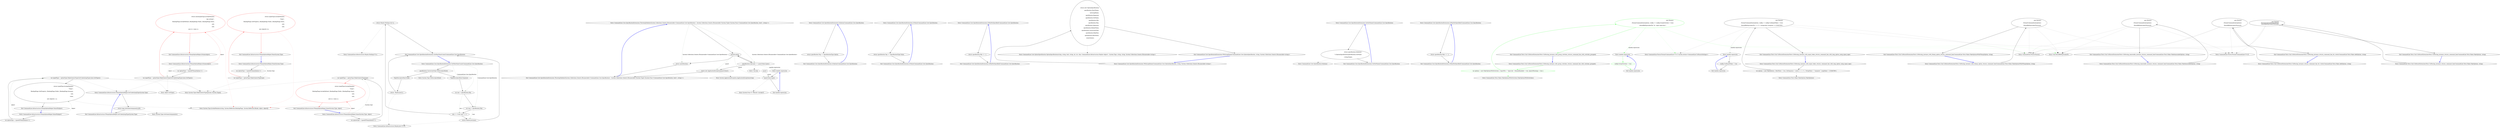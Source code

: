 digraph  {
n0 [label="Entry CommandLine.Infrastructure.FSharpOptionHelper.GetUnderlyingType(System.Type)", span="8-8", cluster="CommandLine.Infrastructure.FSharpOptionHelper.GetUnderlyingType(System.Type)"];
n1 [label="return type.GetGenericArguments()[0];", span="10-10", cluster="CommandLine.Infrastructure.FSharpOptionHelper.GetUnderlyingType(System.Type)"];
n2 [label="Exit CommandLine.Infrastructure.FSharpOptionHelper.GetUnderlyingType(System.Type)", span="8-8", cluster="CommandLine.Infrastructure.FSharpOptionHelper.GetUnderlyingType(System.Type)"];
n3 [label="Entry System.Type.GetGenericArguments()", span="0-0", cluster="System.Type.GetGenericArguments()"];
n4 [label="Entry CommandLine.Infrastructure.FSharpOptionHelper.Some(System.Type, object)", span="13-13", cluster="CommandLine.Infrastructure.FSharpOptionHelper.Some(System.Type, object)"];
n5 [label="var optionType = typeof(FSharpOption<>)", span="15-15", cluster="CommandLine.Infrastructure.FSharpOptionHelper.Some(System.Type, object)"];
n6 [label="var typedType = optionType.MakeGenericType(type)", span="16-16", cluster="CommandLine.Infrastructure.FSharpOptionHelper.Some(System.Type, object)"];
n7 [label="return typedType.InvokeMember(\r\n                ''Some'',\r\n                BindingFlags.InvokeMethod | BindingFlags.Public | BindingFlags.Static,\r\n                null,\r\n                null,\r\n                new [] { value });", span="18-23", cluster="CommandLine.Infrastructure.FSharpOptionHelper.Some(System.Type, object)", color=red, community=2];
n9 [label="Entry System.Type.MakeGenericType(params System.Type[])", span="0-0", cluster="System.Type.MakeGenericType(params System.Type[])"];
n8 [label="Exit CommandLine.Infrastructure.FSharpOptionHelper.Some(System.Type, object)", span="13-13", cluster="CommandLine.Infrastructure.FSharpOptionHelper.Some(System.Type, object)"];
n10 [label="Entry System.Type.InvokeMember(string, System.Reflection.BindingFlags, System.Reflection.Binder, object, object[])", span="0-0", cluster="System.Type.InvokeMember(string, System.Reflection.BindingFlags, System.Reflection.Binder, object, object[])"];
n11 [label="Entry CommandLine.Infrastructure.FSharpOptionHelper.None(System.Type)", span="26-26", cluster="CommandLine.Infrastructure.FSharpOptionHelper.None(System.Type)"];
n12 [label="var optionType = typeof(FSharpOption<>)", span="28-28", cluster="CommandLine.Infrastructure.FSharpOptionHelper.None(System.Type)"];
n13 [label="var typedType = optionType.MakeGenericType(type)", span="29-29", cluster="CommandLine.Infrastructure.FSharpOptionHelper.None(System.Type)"];
n14 [label="return typedType.InvokeMember(\r\n                ''None'',\r\n                BindingFlags.GetProperty | BindingFlags.Public | BindingFlags.Static,\r\n                null,\r\n                null,\r\n                new object[] {});", span="31-36", cluster="CommandLine.Infrastructure.FSharpOptionHelper.None(System.Type)", color=red, community=2];
n15 [label="Exit CommandLine.Infrastructure.FSharpOptionHelper.None(System.Type)", span="26-26", cluster="CommandLine.Infrastructure.FSharpOptionHelper.None(System.Type)"];
n16 [label="Entry CommandLine.Infrastructure.FSharpOptionHelper.ValueOf(object)", span="39-39", cluster="CommandLine.Infrastructure.FSharpOptionHelper.ValueOf(object)"];
n17 [label="var optionType = typeof(FSharpOption<>)", span="41-41", cluster="CommandLine.Infrastructure.FSharpOptionHelper.ValueOf(object)"];
n18 [label="var typedType = optionType.MakeGenericType(GetUnderlyingType(value.GetType()))", span="42-42", cluster="CommandLine.Infrastructure.FSharpOptionHelper.ValueOf(object)"];
n19 [label="return typedType.InvokeMember(\r\n                ''Value'',\r\n                BindingFlags.GetProperty | BindingFlags.Public | BindingFlags.Instance,\r\n                null,\r\n                value,\r\n                new object[] { });", span="44-49", cluster="CommandLine.Infrastructure.FSharpOptionHelper.ValueOf(object)"];
n21 [label="Entry object.GetType()", span="0-0", cluster="object.GetType()"];
n20 [label="Exit CommandLine.Infrastructure.FSharpOptionHelper.ValueOf(object)", span="39-39", cluster="CommandLine.Infrastructure.FSharpOptionHelper.ValueOf(object)"];
n22 [label="Entry CommandLine.Infrastructure.FSharpOptionHelper.IsSome(object)", span="52-52", cluster="CommandLine.Infrastructure.FSharpOptionHelper.IsSome(object)"];
n23 [label="var optionType = typeof(FSharpOption<>)", span="54-54", cluster="CommandLine.Infrastructure.FSharpOptionHelper.IsSome(object)"];
n24 [label="var typedType = optionType.MakeGenericType(GetUnderlyingType(value.GetType()))", span="55-55", cluster="CommandLine.Infrastructure.FSharpOptionHelper.IsSome(object)"];
n25 [label="return (bool)typedType.InvokeMember(\r\n                ''get_IsSome'',\r\n                BindingFlags.InvokeMethod | BindingFlags.Public | BindingFlags.Static,\r\n                null,\r\n                null,\r\n                new [] { value });", span="57-62", cluster="CommandLine.Infrastructure.FSharpOptionHelper.IsSome(object)", color=red, community=1];
n26 [label="Exit CommandLine.Infrastructure.FSharpOptionHelper.IsSome(object)", span="52-52", cluster="CommandLine.Infrastructure.FSharpOptionHelper.IsSome(object)"];
m0_35 [label="Entry CommandLine.Infrastructure.Maybe.Nothing<T>()", span="66-66", cluster="CommandLine.Infrastructure.Maybe.Nothing<T>()", file="ReflectionExtensions.cs"];
m0_10 [label="Entry CommandLine.Core.SpecificationExtensions.ThrowingValidate(System.Collections.Generic.IEnumerable<CommandLine.Core.Specification>, System.Collections.Generic.IEnumerable<System.Tuple<System.Func<CommandLine.Core.Specification, bool>, string>>)", span="38-38", cluster="CommandLine.Core.SpecificationExtensions.ThrowingValidate(System.Collections.Generic.IEnumerable<CommandLine.Core.Specification>, System.Collections.Generic.IEnumerable<System.Tuple<System.Func<CommandLine.Core.Specification, bool>, string>>)", file="ReflectionExtensions.cs"];
m0_11 [label=guardsLookup, span="40-40", cluster="CommandLine.Core.SpecificationExtensions.ThrowingValidate(System.Collections.Generic.IEnumerable<CommandLine.Core.Specification>, System.Collections.Generic.IEnumerable<System.Tuple<System.Func<CommandLine.Core.Specification, bool>, string>>)", file="ReflectionExtensions.cs"];
m0_12 [label="specifications.Any(spec => guard.Item1(spec))", span="42-42", cluster="CommandLine.Core.SpecificationExtensions.ThrowingValidate(System.Collections.Generic.IEnumerable<CommandLine.Core.Specification>, System.Collections.Generic.IEnumerable<System.Tuple<System.Func<CommandLine.Core.Specification, bool>, string>>)", file="ReflectionExtensions.cs"];
m0_14 [label="return specifications;", span="48-48", cluster="CommandLine.Core.SpecificationExtensions.ThrowingValidate(System.Collections.Generic.IEnumerable<CommandLine.Core.Specification>, System.Collections.Generic.IEnumerable<System.Tuple<System.Func<CommandLine.Core.Specification, bool>, string>>)", file="ReflectionExtensions.cs"];
m0_13 [label="throw new ApplicationException(guard.Item2);", span="44-44", cluster="CommandLine.Core.SpecificationExtensions.ThrowingValidate(System.Collections.Generic.IEnumerable<CommandLine.Core.Specification>, System.Collections.Generic.IEnumerable<System.Tuple<System.Func<CommandLine.Core.Specification, bool>, string>>)", file="ReflectionExtensions.cs"];
m0_15 [label="Exit CommandLine.Core.SpecificationExtensions.ThrowingValidate(System.Collections.Generic.IEnumerable<CommandLine.Core.Specification>, System.Collections.Generic.IEnumerable<System.Tuple<System.Func<CommandLine.Core.Specification, bool>, string>>)", span="38-38", cluster="CommandLine.Core.SpecificationExtensions.ThrowingValidate(System.Collections.Generic.IEnumerable<CommandLine.Core.Specification>, System.Collections.Generic.IEnumerable<System.Tuple<System.Func<CommandLine.Core.Specification, bool>, string>>)", file="ReflectionExtensions.cs"];
m0_34 [label="Entry CommandLine.Infrastructure.Maybe.Just<T>(T)", span="71-71", cluster="CommandLine.Infrastructure.Maybe.Just<T>(T)", file="ReflectionExtensions.cs"];
m0_33 [label="Entry System.Type.ToDescriptorKind()", span="22-22", cluster="System.Type.ToDescriptorKind()", file="ReflectionExtensions.cs"];
m0_0 [label="Entry CommandLine.Core.SpecificationExtensions.IsOption(CommandLine.Core.Specification)", span="11-11", cluster="CommandLine.Core.SpecificationExtensions.IsOption(CommandLine.Core.Specification)", file="ReflectionExtensions.cs"];
m0_1 [label="return specification.Tag == SpecificationType.Option;", span="13-13", cluster="CommandLine.Core.SpecificationExtensions.IsOption(CommandLine.Core.Specification)", file="ReflectionExtensions.cs"];
m0_2 [label="Exit CommandLine.Core.SpecificationExtensions.IsOption(CommandLine.Core.Specification)", span="11-11", cluster="CommandLine.Core.SpecificationExtensions.IsOption(CommandLine.Core.Specification)", file="ReflectionExtensions.cs"];
m0_3 [label="Entry CommandLine.Core.SpecificationExtensions.IsValue(CommandLine.Core.Specification)", span="16-16", cluster="CommandLine.Core.SpecificationExtensions.IsValue(CommandLine.Core.Specification)", file="ReflectionExtensions.cs"];
m0_4 [label="return specification.Tag == SpecificationType.Value;", span="18-18", cluster="CommandLine.Core.SpecificationExtensions.IsValue(CommandLine.Core.Specification)", file="ReflectionExtensions.cs"];
m0_5 [label="Exit CommandLine.Core.SpecificationExtensions.IsValue(CommandLine.Core.Specification)", span="16-16", cluster="CommandLine.Core.SpecificationExtensions.IsValue(CommandLine.Core.Specification)", file="ReflectionExtensions.cs"];
m0_18 [label="Entry lambda expression", span="42-42", cluster="lambda expression", file="ReflectionExtensions.cs"];
m0_19 [label="guard.Item1(spec)", span="42-42", cluster="lambda expression", file="ReflectionExtensions.cs"];
m0_20 [label="Exit lambda expression", span="42-42", cluster="lambda expression", file="ReflectionExtensions.cs"];
m0_22 [label="Entry CommandLine.Core.SpecificationExtensions.GetMaxValueCount(CommandLine.Core.Specification)", span="51-51", cluster="CommandLine.Core.SpecificationExtensions.GetMaxValueCount(CommandLine.Core.Specification)", file="ReflectionExtensions.cs"];
m0_23 [label="specification.ConversionType.ToDescriptorKind()", span="53-53", cluster="CommandLine.Core.SpecificationExtensions.GetMaxValueCount(CommandLine.Core.Specification)", file="ReflectionExtensions.cs"];
m0_27 [label="var min = specification.Min", span="58-58", cluster="CommandLine.Core.SpecificationExtensions.GetMaxValueCount(CommandLine.Core.Specification)", file="ReflectionExtensions.cs"];
m0_28 [label="var max = specification.Max", span="59-59", cluster="CommandLine.Core.SpecificationExtensions.GetMaxValueCount(CommandLine.Core.Specification)", file="ReflectionExtensions.cs"];
m0_24 [label="TypeDescriptorKind.Scalar", span="55-55", cluster="CommandLine.Core.SpecificationExtensions.GetMaxValueCount(CommandLine.Core.Specification)", file="ReflectionExtensions.cs"];
m0_26 [label="TypeDescriptorKind.Sequence", span="57-57", cluster="CommandLine.Core.SpecificationExtensions.GetMaxValueCount(CommandLine.Core.Specification)", file="ReflectionExtensions.cs"];
m0_25 [label="return  Maybe.Just(1);", span="56-56", cluster="CommandLine.Core.SpecificationExtensions.GetMaxValueCount(CommandLine.Core.Specification)", file="ReflectionExtensions.cs"];
m0_29 [label="min >= 0 && max >= 0", span="60-60", cluster="CommandLine.Core.SpecificationExtensions.GetMaxValueCount(CommandLine.Core.Specification)", file="ReflectionExtensions.cs"];
m0_30 [label="return Maybe.Just(max);", span="62-62", cluster="CommandLine.Core.SpecificationExtensions.GetMaxValueCount(CommandLine.Core.Specification)", file="ReflectionExtensions.cs"];
m0_31 [label="return Maybe.Nothing<int>();", span="67-67", cluster="CommandLine.Core.SpecificationExtensions.GetMaxValueCount(CommandLine.Core.Specification)", file="ReflectionExtensions.cs"];
m0_32 [label="Exit CommandLine.Core.SpecificationExtensions.GetMaxValueCount(CommandLine.Core.Specification)", span="51-51", cluster="CommandLine.Core.SpecificationExtensions.GetMaxValueCount(CommandLine.Core.Specification)", file="ReflectionExtensions.cs"];
m0_21 [label="Entry System.Func<T, TResult>.Invoke(T)", span="0-0", cluster="System.Func<T, TResult>.Invoke(T)", file="ReflectionExtensions.cs"];
m0_36 [label="Entry CommandLine.Core.SpecificationExtensions.IsMinNotSpecified(CommandLine.Core.Specification)", span="70-70", cluster="CommandLine.Core.SpecificationExtensions.IsMinNotSpecified(CommandLine.Core.Specification)", file="ReflectionExtensions.cs"];
m0_37 [label="return specification.Min == -1;", span="72-72", cluster="CommandLine.Core.SpecificationExtensions.IsMinNotSpecified(CommandLine.Core.Specification)", file="ReflectionExtensions.cs"];
m0_38 [label="Exit CommandLine.Core.SpecificationExtensions.IsMinNotSpecified(CommandLine.Core.Specification)", span="70-70", cluster="CommandLine.Core.SpecificationExtensions.IsMinNotSpecified(CommandLine.Core.Specification)", file="ReflectionExtensions.cs"];
m0_9 [label="Entry CommandLine.Core.OptionSpecification.OptionSpecification(string, string, bool, string, int, int, char, CommandLine.Infrastructure.Maybe<object>, System.Type, string, string, System.Collections.Generic.IEnumerable<string>)", span="17-17", cluster="CommandLine.Core.OptionSpecification.OptionSpecification(string, string, bool, string, int, int, char, CommandLine.Infrastructure.Maybe<object>, System.Type, string, string, System.Collections.Generic.IEnumerable<string>)", file="ReflectionExtensions.cs"];
m0_17 [label="Entry System.ApplicationException.ApplicationException(string)", span="0-0", cluster="System.ApplicationException.ApplicationException(string)", file="ReflectionExtensions.cs"];
m0_42 [label="Entry CommandLine.Core.SpecificationExtensions.GetSetName(CommandLine.Core.Specification)", span="80-80", cluster="CommandLine.Core.SpecificationExtensions.GetSetName(CommandLine.Core.Specification)", file="ReflectionExtensions.cs"];
m0_43 [label="return specification.IsOption()\r\n                ? ((OptionSpecification)specification).SetName\r\n                : string.Empty;", span="82-84", cluster="CommandLine.Core.SpecificationExtensions.GetSetName(CommandLine.Core.Specification)", file="ReflectionExtensions.cs"];
m0_44 [label="Exit CommandLine.Core.SpecificationExtensions.GetSetName(CommandLine.Core.Specification)", span="80-80", cluster="CommandLine.Core.SpecificationExtensions.GetSetName(CommandLine.Core.Specification)", file="ReflectionExtensions.cs"];
m0_16 [label="Entry Unk.Any", span="", cluster="Unk.Any", file="ReflectionExtensions.cs"];
m0_45 [label="Entry CommandLine.Core.Specification.IsOption()", span="11-11", cluster="CommandLine.Core.Specification.IsOption()", file="ReflectionExtensions.cs"];
m0_6 [label="Entry CommandLine.Core.SpecificationExtensions.WithLongName(CommandLine.Core.OptionSpecification, string, System.Collections.Generic.IEnumerable<string>)", span="21-21", cluster="CommandLine.Core.SpecificationExtensions.WithLongName(CommandLine.Core.OptionSpecification, string, System.Collections.Generic.IEnumerable<string>)", file="ReflectionExtensions.cs"];
m0_7 [label="return new OptionSpecification(\r\n                specification.ShortName,\r\n                newLongName,\r\n                specification.Required,\r\n                specification.SetName,\r\n                specification.Min,\r\n                specification.Max,\r\n                specification.Separator,\r\n                specification.DefaultValue,\r\n                specification.ConversionType,\r\n                specification.HelpText,\r\n                specification.MetaValue,\r\n                enumValues);", span="23-35", cluster="CommandLine.Core.SpecificationExtensions.WithLongName(CommandLine.Core.OptionSpecification, string, System.Collections.Generic.IEnumerable<string>)", file="ReflectionExtensions.cs"];
m0_8 [label="Exit CommandLine.Core.SpecificationExtensions.WithLongName(CommandLine.Core.OptionSpecification, string, System.Collections.Generic.IEnumerable<string>)", span="21-21", cluster="CommandLine.Core.SpecificationExtensions.WithLongName(CommandLine.Core.OptionSpecification, string, System.Collections.Generic.IEnumerable<string>)", file="ReflectionExtensions.cs"];
m0_39 [label="Entry CommandLine.Core.SpecificationExtensions.IsMaxNotSpecified(CommandLine.Core.Specification)", span="75-75", cluster="CommandLine.Core.SpecificationExtensions.IsMaxNotSpecified(CommandLine.Core.Specification)", file="ReflectionExtensions.cs"];
m0_40 [label="return specification.Max == -1;", span="77-77", cluster="CommandLine.Core.SpecificationExtensions.IsMaxNotSpecified(CommandLine.Core.Specification)", file="ReflectionExtensions.cs"];
m0_41 [label="Exit CommandLine.Core.SpecificationExtensions.IsMaxNotSpecified(CommandLine.Core.Specification)", span="75-75", cluster="CommandLine.Core.SpecificationExtensions.IsMaxNotSpecified(CommandLine.Core.Specification)", file="ReflectionExtensions.cs"];
m0_46 [label=guard, span="", file="ReflectionExtensions.cs"];
m2_4 [label="Entry CommandLine.Parser.FormatCommandLine<T>(T)", span="57-57", cluster="CommandLine.Parser.FormatCommandLine<T>(T)", file="UnParserExtensionsTests.cs"];
m2_20 [label="Entry CommandLine.Parser.FormatCommandLine<T>(T, System.Action<CommandLine.UnParserSettings>)", span="71-71", cluster="CommandLine.Parser.FormatCommandLine<T>(T, System.Action<CommandLine.UnParserSettings>)", file="UnParserExtensionsTests.cs"];
m2_28 [label="Entry CommandLine.Tests.Fakes.FakeOptions.FakeOptions()", span="6-6", cluster="CommandLine.Tests.Fakes.FakeOptions.FakeOptions()", file="UnParserExtensionsTests.cs"];
m2_3 [label="Entry CommandLine.Parser.Parser()", span="26-26", cluster="CommandLine.Parser.Parser()", file="UnParserExtensionsTests.cs"];
m2_15 [label="Entry CommandLine.Tests.Unit.UnParserExtensionsTests.UnParsing_instance_with_group_switches_returns_command_line_with_switches_grouped()", span="50-50", cluster="CommandLine.Tests.Unit.UnParserExtensionsTests.UnParsing_instance_with_group_switches_returns_command_line_with_switches_grouped()", file="UnParserExtensionsTests.cs"];
m2_16 [label="var options = new FakeOptionsWithSwitches { InputFile = ''input.bin'', HumanReadable = true, IgnoreWarnings = true }", span="52-52", cluster="CommandLine.Tests.Unit.UnParserExtensionsTests.UnParsing_instance_with_group_switches_returns_command_line_with_switches_grouped()", color=green, community=0, file="UnParserExtensionsTests.cs"];
m2_17 [label="new Parser()\r\n                .FormatCommandLine(options, config => config.GroupSwitches = true)\r\n                .ShouldBeEquivalentTo(''-hi --input input.bin'')", span="53-55", cluster="CommandLine.Tests.Unit.UnParserExtensionsTests.UnParsing_instance_with_group_switches_returns_command_line_with_switches_grouped()", color=green, community=0, file="UnParserExtensionsTests.cs"];
m2_18 [label="Exit CommandLine.Tests.Unit.UnParserExtensionsTests.UnParsing_instance_with_group_switches_returns_command_line_with_switches_grouped()", span="50-50", cluster="CommandLine.Tests.Unit.UnParserExtensionsTests.UnParsing_instance_with_group_switches_returns_command_line_with_switches_grouped()", file="UnParserExtensionsTests.cs"];
m2_12 [label="Entry CommandLine.Tests.Unit.UnParserExtensionsTests.UnParsing_instance_with_fsharp_option_returns_command_line(CommandLine.Tests.Fakes.FakeOptionsWithFSharpOption, string)", span="42-42", cluster="CommandLine.Tests.Unit.UnParserExtensionsTests.UnParsing_instance_with_fsharp_option_returns_command_line(CommandLine.Tests.Fakes.FakeOptionsWithFSharpOption, string)", file="UnParserExtensionsTests.cs"];
m2_13 [label="new Parser()\r\n                .FormatCommandLine(options)\r\n                .ShouldBeEquivalentTo(result)", span="44-46", cluster="CommandLine.Tests.Unit.UnParserExtensionsTests.UnParsing_instance_with_fsharp_option_returns_command_line(CommandLine.Tests.Fakes.FakeOptionsWithFSharpOption, string)", file="UnParserExtensionsTests.cs"];
m2_14 [label="Exit CommandLine.Tests.Unit.UnParserExtensionsTests.UnParsing_instance_with_fsharp_option_returns_command_line(CommandLine.Tests.Fakes.FakeOptionsWithFSharpOption, string)", span="42-42", cluster="CommandLine.Tests.Unit.UnParserExtensionsTests.UnParsing_instance_with_fsharp_option_returns_command_line(CommandLine.Tests.Fakes.FakeOptionsWithFSharpOption, string)", file="UnParserExtensionsTests.cs"];
m2_9 [label="Entry CommandLine.Tests.Unit.UnParserExtensionsTests.UnParsing_immutable_instance_returns_command_line(CommandLine.Tests.Fakes.FakeImmutableOptions, string)", span="33-33", cluster="CommandLine.Tests.Unit.UnParserExtensionsTests.UnParsing_immutable_instance_returns_command_line(CommandLine.Tests.Fakes.FakeImmutableOptions, string)", file="UnParserExtensionsTests.cs"];
m2_10 [label="new Parser()\r\n                .FormatCommandLine(options)\r\n                .ShouldBeEquivalentTo(result)", span="35-37", cluster="CommandLine.Tests.Unit.UnParserExtensionsTests.UnParsing_immutable_instance_returns_command_line(CommandLine.Tests.Fakes.FakeImmutableOptions, string)", file="UnParserExtensionsTests.cs"];
m2_11 [label="Exit CommandLine.Tests.Unit.UnParserExtensionsTests.UnParsing_immutable_instance_returns_command_line(CommandLine.Tests.Fakes.FakeImmutableOptions, string)", span="33-33", cluster="CommandLine.Tests.Unit.UnParserExtensionsTests.UnParsing_immutable_instance_returns_command_line(CommandLine.Tests.Fakes.FakeImmutableOptions, string)", file="UnParserExtensionsTests.cs"];
m2_29 [label="Entry lambda expression", span="63-63", cluster="lambda expression", file="UnParserExtensionsTests.cs"];
m2_21 [label="Entry lambda expression", span="54-54", cluster="lambda expression", file="UnParserExtensionsTests.cs"];
m2_22 [label="config.GroupSwitches = true", span="54-54", cluster="lambda expression", color=green, community=0, file="UnParserExtensionsTests.cs"];
m2_23 [label="Exit lambda expression", span="54-54", cluster="lambda expression", file="UnParserExtensionsTests.cs"];
m2_30 [label="config.UseEqualToken = true", span="63-63", cluster="lambda expression", file="UnParserExtensionsTests.cs"];
m2_31 [label="Exit lambda expression", span="63-63", cluster="lambda expression", file="UnParserExtensionsTests.cs"];
m2_19 [label="Entry CommandLine.Tests.Fakes.FakeOptionsWithSwitches.FakeOptionsWithSwitches()", span="4-4", cluster="CommandLine.Tests.Fakes.FakeOptionsWithSwitches.FakeOptionsWithSwitches()", file="UnParserExtensionsTests.cs"];
m2_6 [label="Entry CommandLine.Tests.Unit.UnParserExtensionsTests.UnParsing_instance_returns_command_line_for_verbs(CommandLine.Tests.Fakes.AddOptions, string)", span="24-24", cluster="CommandLine.Tests.Unit.UnParserExtensionsTests.UnParsing_instance_returns_command_line_for_verbs(CommandLine.Tests.Fakes.AddOptions, string)", file="UnParserExtensionsTests.cs"];
m2_7 [label="new Parser()\r\n                .FormatCommandLine(options)\r\n                .ShouldBeEquivalentTo(result)", span="26-28", cluster="CommandLine.Tests.Unit.UnParserExtensionsTests.UnParsing_instance_returns_command_line_for_verbs(CommandLine.Tests.Fakes.AddOptions, string)", file="UnParserExtensionsTests.cs"];
m2_8 [label="Exit CommandLine.Tests.Unit.UnParserExtensionsTests.UnParsing_instance_returns_command_line_for_verbs(CommandLine.Tests.Fakes.AddOptions, string)", span="24-24", cluster="CommandLine.Tests.Unit.UnParserExtensionsTests.UnParsing_instance_returns_command_line_for_verbs(CommandLine.Tests.Fakes.AddOptions, string)", file="UnParserExtensionsTests.cs"];
m2_24 [label="Entry CommandLine.Tests.Unit.UnParserExtensionsTests.UnParsing_instance_with_equal_token_returns_command_line_with_long_option_using_equal_sign()", span="59-59", cluster="CommandLine.Tests.Unit.UnParserExtensionsTests.UnParsing_instance_with_equal_token_returns_command_line_with_long_option_using_equal_sign()", file="UnParserExtensionsTests.cs"];
m2_26 [label="new Parser()\r\n                .FormatCommandLine(options, config => config.UseEqualToken = true)\r\n                .ShouldBeEquivalentTo(''-i 1 2 3 --stringvalue=nospaces -x 123456789'')", span="62-64", cluster="CommandLine.Tests.Unit.UnParserExtensionsTests.UnParsing_instance_with_equal_token_returns_command_line_with_long_option_using_equal_sign()", file="UnParserExtensionsTests.cs"];
m2_25 [label="var options = new FakeOptions { BoolValue = true, IntSequence = new[] { 1, 2, 3 }, StringValue = ''nospaces'', LongValue = 123456789 }", span="61-61", cluster="CommandLine.Tests.Unit.UnParserExtensionsTests.UnParsing_instance_with_equal_token_returns_command_line_with_long_option_using_equal_sign()", file="UnParserExtensionsTests.cs"];
m2_27 [label="Exit CommandLine.Tests.Unit.UnParserExtensionsTests.UnParsing_instance_with_equal_token_returns_command_line_with_long_option_using_equal_sign()", span="59-59", cluster="CommandLine.Tests.Unit.UnParserExtensionsTests.UnParsing_instance_with_equal_token_returns_command_line_with_long_option_using_equal_sign()", file="UnParserExtensionsTests.cs"];
m2_0 [label="Entry CommandLine.Tests.Unit.UnParserExtensionsTests.UnParsing_instance_returns_command_line(CommandLine.Tests.Fakes.FakeOptions, string)", span="15-15", cluster="CommandLine.Tests.Unit.UnParserExtensionsTests.UnParsing_instance_returns_command_line(CommandLine.Tests.Fakes.FakeOptions, string)", file="UnParserExtensionsTests.cs"];
m2_1 [label="new Parser()\r                .FormatCommandLine(options)\r                .ShouldBeEquivalentTo(result)", span="17-19", cluster="CommandLine.Tests.Unit.UnParserExtensionsTests.UnParsing_instance_returns_command_line(CommandLine.Tests.Fakes.FakeOptions, string)", file="UnParserExtensionsTests.cs"];
m2_2 [label="Exit CommandLine.Tests.Unit.UnParserExtensionsTests.UnParsing_instance_returns_command_line(CommandLine.Tests.Fakes.FakeOptions, string)", span="15-15", cluster="CommandLine.Tests.Unit.UnParserExtensionsTests.UnParsing_instance_returns_command_line(CommandLine.Tests.Fakes.FakeOptions, string)", file="UnParserExtensionsTests.cs"];
m2_5 [label="Entry Unk.ShouldBeEquivalentTo", span="", cluster="Unk.ShouldBeEquivalentTo", file="UnParserExtensionsTests.cs"];
n0 -> n1  [key=0, style=solid];
n1 -> n2  [key=0, style=solid];
n1 -> n3  [key=2, style=dotted];
n2 -> n0  [key=0, style=bold, color=blue];
n4 -> n5  [key=0, style=solid];
n4 -> n6  [key=1, style=dashed, color=darkseagreen4, label="System.Type"];
n4 -> n7  [key=1, style=dashed, color=red, label=object];
n5 -> n6  [key=0, style=solid];
n6 -> n7  [key=0, style=solid, color=red];
n6 -> n9  [key=2, style=dotted];
n7 -> n8  [key=0, style=solid, color=red];
n7 -> n10  [key=2, style=dotted, color=red];
n8 -> n4  [key=0, style=bold, color=blue];
n11 -> n12  [key=0, style=solid];
n11 -> n13  [key=1, style=dashed, color=darkseagreen4, label="System.Type"];
n12 -> n13  [key=0, style=solid];
n13 -> n14  [key=0, style=solid, color=red];
n13 -> n9  [key=2, style=dotted];
n14 -> n15  [key=0, style=solid, color=red];
n14 -> n10  [key=2, style=dotted, color=red];
n15 -> n11  [key=0, style=bold, color=blue];
n16 -> n17  [key=0, style=solid];
n16 -> n18  [key=1, style=dashed, color=darkseagreen4, label=object];
n16 -> n19  [key=1, style=dashed, color=darkseagreen4, label=object];
n17 -> n18  [key=0, style=solid];
n18 -> n19  [key=0, style=solid];
n18 -> n21  [key=2, style=dotted];
n18 -> n0  [key=2, style=dotted];
n18 -> n9  [key=2, style=dotted];
n19 -> n20  [key=0, style=solid];
n19 -> n10  [key=2, style=dotted];
n20 -> n16  [key=0, style=bold, color=blue];
n22 -> n23  [key=0, style=solid];
n22 -> n24  [key=1, style=dashed, color=darkseagreen4, label=object];
n22 -> n25  [key=1, style=dashed, color=red, label=object];
n23 -> n24  [key=0, style=solid];
n24 -> n25  [key=0, style=solid, color=red];
n24 -> n21  [key=2, style=dotted];
n24 -> n0  [key=2, style=dotted];
n24 -> n9  [key=2, style=dotted];
n25 -> n26  [key=0, style=solid, color=red];
n25 -> n10  [key=2, style=dotted, color=red];
n26 -> n22  [key=0, style=bold, color=blue];
m0_10 -> m0_11  [key=0, style=solid];
m0_10 -> m0_12  [key=1, style=dashed, color=darkseagreen4, label="System.Collections.Generic.IEnumerable<CommandLine.Core.Specification>"];
m0_10 -> m0_14  [key=1, style=dashed, color=darkseagreen4, label="System.Collections.Generic.IEnumerable<CommandLine.Core.Specification>"];
m0_11 -> m0_12  [key=0, style=solid];
m0_11 -> m0_14  [key=0, style=solid];
m0_11 -> m0_19  [key=1, style=dashed, color=darkseagreen4, label=guard];
m0_11 -> m0_13  [key=1, style=dashed, color=darkseagreen4, label=guard];
m0_12 -> m0_13  [key=0, style=solid];
m0_12 -> m0_11  [key=0, style=solid];
m0_12 -> m0_16  [key=2, style=dotted];
m0_12 -> m0_18  [key=1, style=dashed, color=darkseagreen4, label="lambda expression"];
m0_14 -> m0_15  [key=0, style=solid];
m0_13 -> m0_15  [key=0, style=solid];
m0_13 -> m0_17  [key=2, style=dotted];
m0_15 -> m0_10  [key=0, style=bold, color=blue];
m0_0 -> m0_1  [key=0, style=solid];
m0_1 -> m0_2  [key=0, style=solid];
m0_2 -> m0_0  [key=0, style=bold, color=blue];
m0_3 -> m0_4  [key=0, style=solid];
m0_4 -> m0_5  [key=0, style=solid];
m0_5 -> m0_3  [key=0, style=bold, color=blue];
m0_18 -> m0_19  [key=0, style=solid];
m0_19 -> m0_20  [key=0, style=solid];
m0_19 -> m0_21  [key=2, style=dotted];
m0_20 -> m0_18  [key=0, style=bold, color=blue];
m0_22 -> m0_23  [key=0, style=solid];
m0_22 -> m0_27  [key=1, style=dashed, color=darkseagreen4, label="CommandLine.Core.Specification"];
m0_22 -> m0_28  [key=1, style=dashed, color=darkseagreen4, label="CommandLine.Core.Specification"];
m0_23 -> m0_24  [key=0, style=solid];
m0_23 -> m0_26  [key=0, style=solid];
m0_23 -> m0_33  [key=2, style=dotted];
m0_27 -> m0_28  [key=0, style=solid];
m0_27 -> m0_29  [key=1, style=dashed, color=darkseagreen4, label=min];
m0_28 -> m0_29  [key=0, style=solid];
m0_28 -> m0_30  [key=1, style=dashed, color=darkseagreen4, label=max];
m0_24 -> m0_25  [key=0, style=solid];
m0_26 -> m0_27  [key=0, style=solid];
m0_25 -> m0_32  [key=0, style=solid];
m0_25 -> m0_34  [key=2, style=dotted];
m0_29 -> m0_30  [key=0, style=solid];
m0_29 -> m0_31  [key=0, style=solid];
m0_30 -> m0_32  [key=0, style=solid];
m0_30 -> m0_34  [key=2, style=dotted];
m0_31 -> m0_32  [key=0, style=solid];
m0_31 -> m0_35  [key=2, style=dotted];
m0_32 -> m0_22  [key=0, style=bold, color=blue];
m0_36 -> m0_37  [key=0, style=solid];
m0_37 -> m0_38  [key=0, style=solid];
m0_38 -> m0_36  [key=0, style=bold, color=blue];
m0_42 -> m0_43  [key=0, style=solid];
m0_43 -> m0_44  [key=0, style=solid];
m0_43 -> m0_45  [key=2, style=dotted];
m0_44 -> m0_42  [key=0, style=bold, color=blue];
m0_6 -> m0_7  [key=0, style=solid];
m0_7 -> m0_8  [key=0, style=solid];
m0_7 -> m0_9  [key=2, style=dotted];
m0_8 -> m0_6  [key=0, style=bold, color=blue];
m0_39 -> m0_40  [key=0, style=solid];
m0_40 -> m0_41  [key=0, style=solid];
m0_41 -> m0_39  [key=0, style=bold, color=blue];
m0_46 -> m0_19  [key=1, style=dashed, color=darkseagreen4, label=guard];
m2_15 -> m2_16  [key=0, style=solid, color=green];
m2_16 -> m2_17  [key=0, style=solid, color=green];
m2_16 -> m2_19  [key=2, style=dotted, color=green];
m2_17 -> m2_18  [key=0, style=solid, color=green];
m2_17 -> m2_3  [key=2, style=dotted, color=green];
m2_17 -> m2_20  [key=2, style=dotted, color=green];
m2_17 -> m2_5  [key=2, style=dotted, color=green];
m2_17 -> m2_21  [key=1, style=dashed, color=green, label="lambda expression"];
m2_18 -> m2_15  [key=0, style=bold, color=blue];
m2_12 -> m2_13  [key=0, style=solid];
m2_13 -> m2_3  [key=2, style=dotted];
m2_13 -> m2_5  [key=2, style=dotted];
m2_13 -> m2_14  [key=0, style=solid];
m2_13 -> m2_4  [key=2, style=dotted];
m2_14 -> m2_12  [key=0, style=bold, color=blue];
m2_9 -> m2_10  [key=0, style=solid];
m2_10 -> m2_3  [key=2, style=dotted];
m2_10 -> m2_5  [key=2, style=dotted];
m2_10 -> m2_11  [key=0, style=solid];
m2_10 -> m2_4  [key=2, style=dotted];
m2_11 -> m2_9  [key=0, style=bold, color=blue];
m2_29 -> m2_30  [key=0, style=solid];
m2_21 -> m2_22  [key=0, style=solid, color=green];
m2_22 -> m2_23  [key=0, style=solid, color=green];
m2_23 -> m2_21  [key=0, style=bold, color=blue];
m2_30 -> m2_31  [key=0, style=solid];
m2_31 -> m2_29  [key=0, style=bold, color=blue];
m2_6 -> m2_7  [key=0, style=solid];
m2_7 -> m2_3  [key=2, style=dotted];
m2_7 -> m2_5  [key=2, style=dotted];
m2_7 -> m2_8  [key=0, style=solid];
m2_7 -> m2_4  [key=2, style=dotted];
m2_8 -> m2_6  [key=0, style=bold, color=blue];
m2_24 -> m2_25  [key=0, style=solid];
m2_26 -> m2_3  [key=2, style=dotted];
m2_26 -> m2_20  [key=2, style=dotted];
m2_26 -> m2_5  [key=2, style=dotted];
m2_26 -> m2_27  [key=0, style=solid];
m2_26 -> m2_29  [key=1, style=dashed, color=darkseagreen4, label="lambda expression"];
m2_25 -> m2_26  [key=0, style=solid];
m2_25 -> m2_28  [key=2, style=dotted];
m2_27 -> m2_24  [key=0, style=bold, color=blue];
m2_0 -> m2_1  [key=0, style=solid];
m2_1 -> m2_3  [key=2, style=dotted];
m2_1 -> m2_5  [key=2, style=dotted];
m2_1 -> m2_2  [key=0, style=solid];
m2_1 -> m2_4  [key=2, style=dotted];
m2_2 -> m2_0  [key=0, style=bold, color=blue];
}
